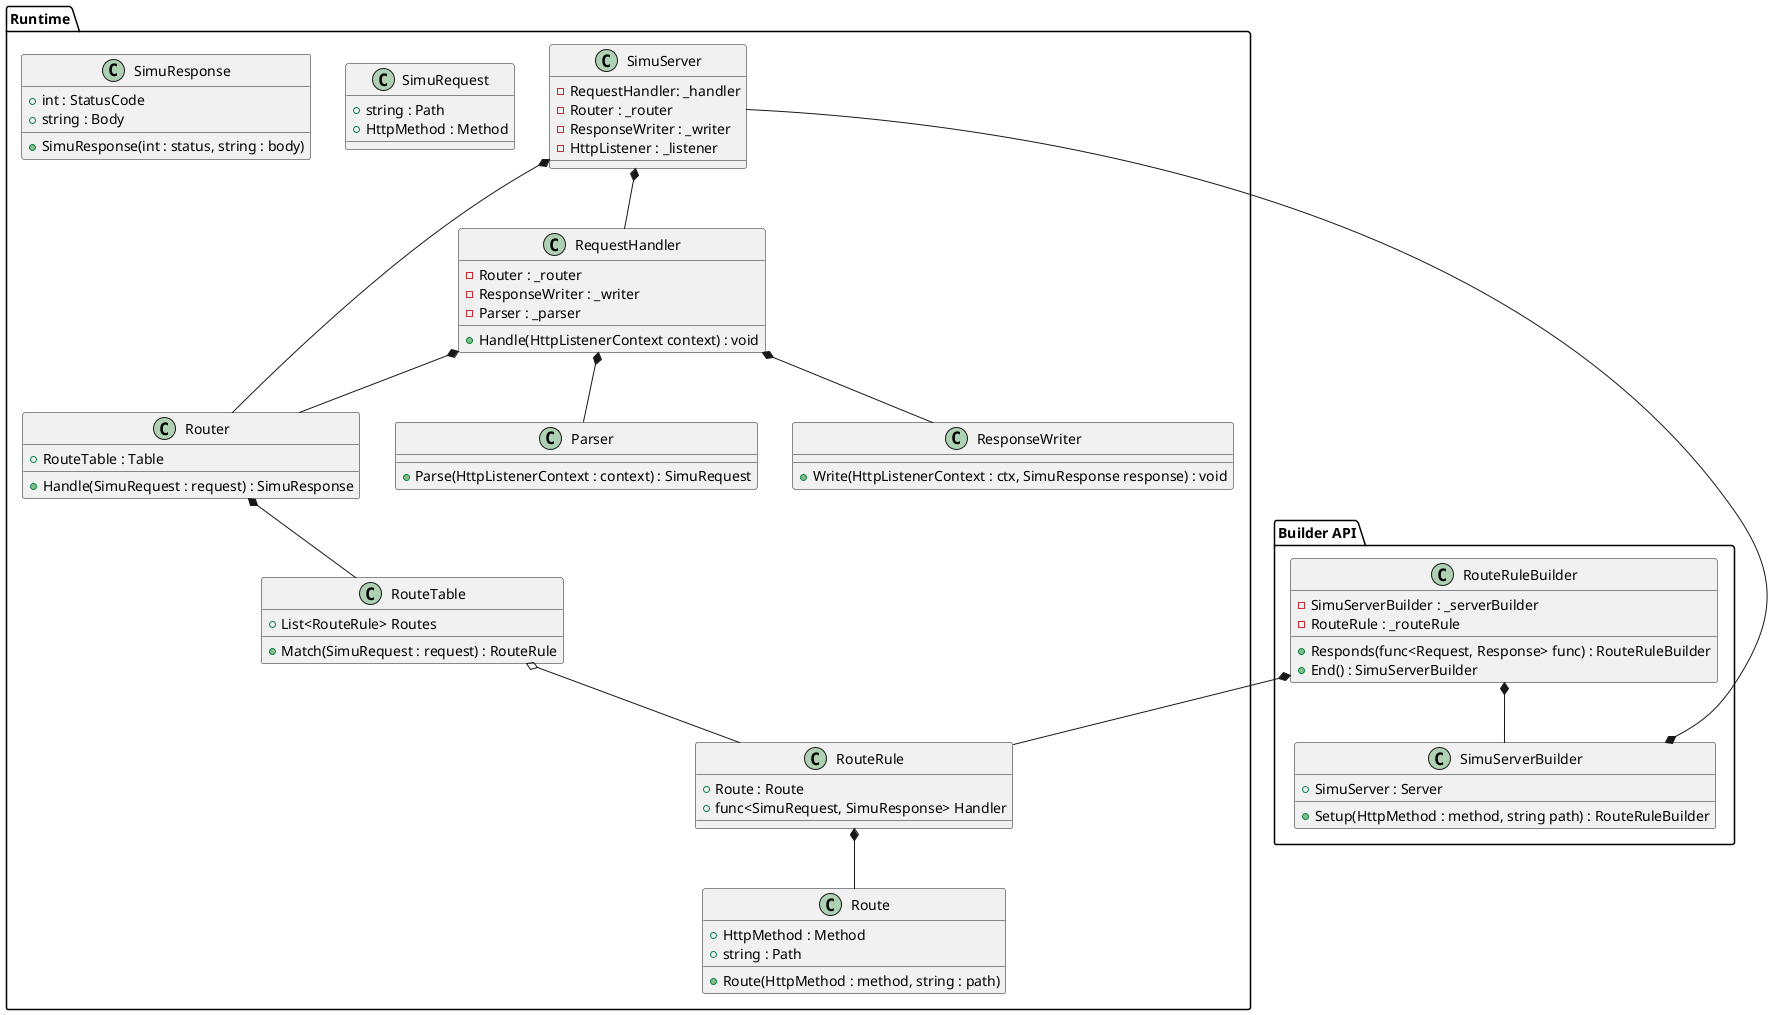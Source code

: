 @startuml
'https://plantuml.com/class-diagram

top to bottom direction

package "Runtime" {
    class SimuServer {
        - RequestHandler: _handler
        - Router : _router
        - ResponseWriter : _writer
        - HttpListener : _listener
    }
    
    class Router {
        + RouteTable : Table
    
        + Handle(SimuRequest : request) : SimuResponse
    }
    
    class RouteTable {
        + List<RouteRule> Routes
        
        + Match(SimuRequest : request) : RouteRule
    }
    
    class Route {
        + HttpMethod : Method
        + string : Path
        
        + Route(HttpMethod : method, string : path)
    }
    
    class RouteRule {
        + Route : Route
        + func<SimuRequest, SimuResponse> Handler
    }
    
    
    class SimuRequest {
        + string : Path
        + HttpMethod : Method
    }
    
    class RequestHandler {
        - Router : _router
        - ResponseWriter : _writer
        - Parser : _parser
    
        + Handle(HttpListenerContext context) : void
    }
    
    class Parser {
        + Parse(HttpListenerContext : context) : SimuRequest
    }
    
    class ResponseWriter {
        + Write(HttpListenerContext : ctx, SimuResponse response) : void
    }
    
    class SimuResponse {
        + int : StatusCode
        + string : Body
        
        + SimuResponse(int : status, string : body)
    }
}

package "Builder API" {
    class SimuServerBuilder {
        + SimuServer : Server
        + Setup(HttpMethod : method, string path) : RouteRuleBuilder
    }
    
    class RouteRuleBuilder {
        - SimuServerBuilder : _serverBuilder
        - RouteRule : _routeRule
        
        + Responds(func<Request, Response> func) : RouteRuleBuilder
        + End() : SimuServerBuilder
    }
}

SimuServer --* SimuServerBuilder
RouteRuleBuilder *-- SimuServerBuilder

RouteRuleBuilder *-- RouteRule
RouteRule *-- Route

RequestHandler *-- Router
Router *-- RouteTable
RequestHandler *-- ResponseWriter
RequestHandler *-- Parser

SimuServer *-- RequestHandler
SimuServer *-- Router

RouteTable o-- RouteRule


@enduml